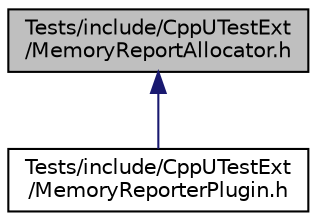 digraph "Tests/include/CppUTestExt/MemoryReportAllocator.h"
{
 // LATEX_PDF_SIZE
  edge [fontname="Helvetica",fontsize="10",labelfontname="Helvetica",labelfontsize="10"];
  node [fontname="Helvetica",fontsize="10",shape=record];
  Node1 [label="Tests/include/CppUTestExt\l/MemoryReportAllocator.h",height=0.2,width=0.4,color="black", fillcolor="grey75", style="filled", fontcolor="black",tooltip=" "];
  Node1 -> Node2 [dir="back",color="midnightblue",fontsize="10",style="solid",fontname="Helvetica"];
  Node2 [label="Tests/include/CppUTestExt\l/MemoryReporterPlugin.h",height=0.2,width=0.4,color="black", fillcolor="white", style="filled",URL="$MemoryReporterPlugin_8h.html",tooltip=" "];
}
